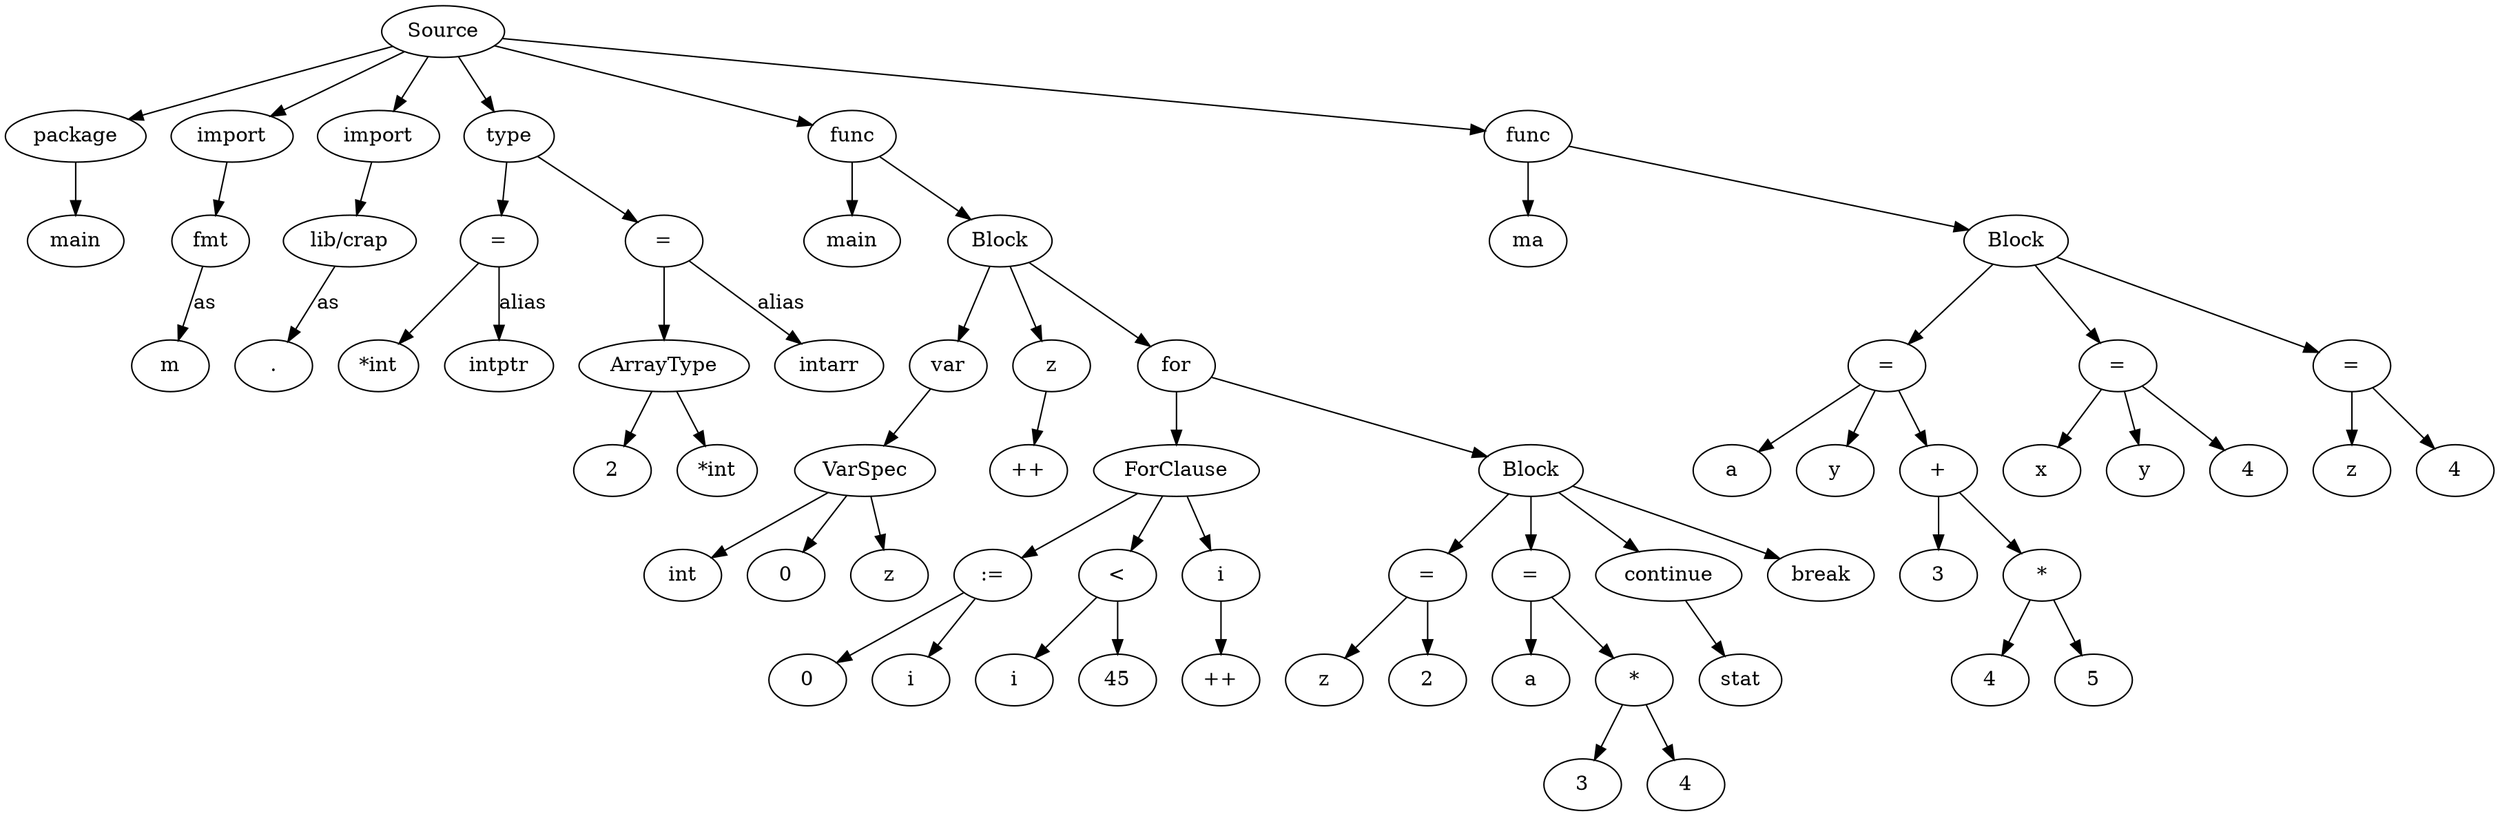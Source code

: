 digraph {
	0 [label=package]
	1 [label=main]
	0 -> 1 [label=""]
	2 [label=m]
	3 [label=fmt]
	3 -> 2 [label=as]
	4 [label=import]
	4 -> 3 [label=""]
	5 [label="."]
	6 [label="lib/crap"]
	6 -> 5 [label=as]
	7 [label=import]
	7 -> 6 [label=""]
	8 [label="*int"]
	9 [label="="]
	10 [label=intptr]
	9 -> 10 [label=alias]
	9 -> 8 [label=""]
	11 [label=2]
	12 [label="*int"]
	13 [label=ArrayType]
	13 -> 11 [label=""]
	13 -> 12 [label=""]
	14 [label="="]
	15 [label=intarr]
	14 -> 15 [label=alias]
	14 -> 13 [label=""]
	16 [label=type]
	16 -> 9 [label=""]
	16 -> 14 [label=""]
	17 [label=main]
	18 [label=func]
	19 [label=int]
	20 [label=0]
	21 [label=VarSpec]
	21 -> z [label=""]
	21 -> 19 [label=""]
	21 -> 20 [label=""]
	22 [label=var]
	22 -> 21 [label=""]
	23 [label=z]
	24 [label="++"]
	23 -> 24 [label=""]
	25 [label=0]
	26 [label=":="]
	27 [label=i]
	26 -> 27 [label=""]
	26 -> 25 [label=""]
	28 [label=i]
	29 [label=45]
	30 [label="<"]
	30 -> 28 [label=""]
	30 -> 29 [label=""]
	31 [label=i]
	32 [label="++"]
	31 -> 32 [label=""]
	33 [label=ForClause]
	33 -> 26 [label=""]
	33 -> 30 [label=""]
	33 -> 31 [label=""]
	34 [label=z]
	35 [label=2]
	36 [label="="]
	36 -> 34 [label=""]
	36 -> 35 [label=""]
	37 [label=a]
	38 [label=3]
	39 [label=4]
	40 [label="*"]
	40 -> 38 [label=""]
	40 -> 39 [label=""]
	41 [label="="]
	41 -> 37 [label=""]
	41 -> 40 [label=""]
	42 [label=stat]
	43 [label=continue]
	43 -> 42 [label=""]
	44 [label=break]
	45 [label=Block]
	45 -> 36 [label=""]
	45 -> 41 [label=""]
	45 -> 43 [label=""]
	45 -> 44 [label=""]
	46 [label=for]
	46 -> 45 [label=""]
	46 -> 33 [label=""]
	47 [label=Block]
	47 -> 22 [label=""]
	47 -> 23 [label=""]
	47 -> 46 [label=""]
	18 -> 47 [label=""]
	18 -> 17 [label=""]
	48 [label=ma]
	49 [label=func]
	50 [label=a]
	51 [label=y]
	52 [label=3]
	53 [label=4]
	54 [label=5]
	55 [label="*"]
	55 -> 53 [label=""]
	55 -> 54 [label=""]
	56 [label="+"]
	56 -> 52 [label=""]
	56 -> 55 [label=""]
	57 [label="="]
	57 -> 51 [label=""]
	57 -> 50 [label=""]
	57 -> 56 [label=""]
	58 [label=x]
	59 [label=y]
	60 [label=4]
	61 [label="="]
	61 -> 59 [label=""]
	61 -> 58 [label=""]
	61 -> 60 [label=""]
	62 [label=z]
	63 [label=4]
	64 [label="="]
	64 -> 62 [label=""]
	64 -> 63 [label=""]
	65 [label=Block]
	65 -> 57 [label=""]
	65 -> 61 [label=""]
	65 -> 64 [label=""]
	49 -> 65 [label=""]
	49 -> 48 [label=""]
	66 [label=Source]
	66 -> 0 [label=""]
	66 -> 4 [label=""]
	66 -> 7 [label=""]
	66 -> 16 [label=""]
	66 -> 18 [label=""]
	66 -> 49 [label=""]
}
